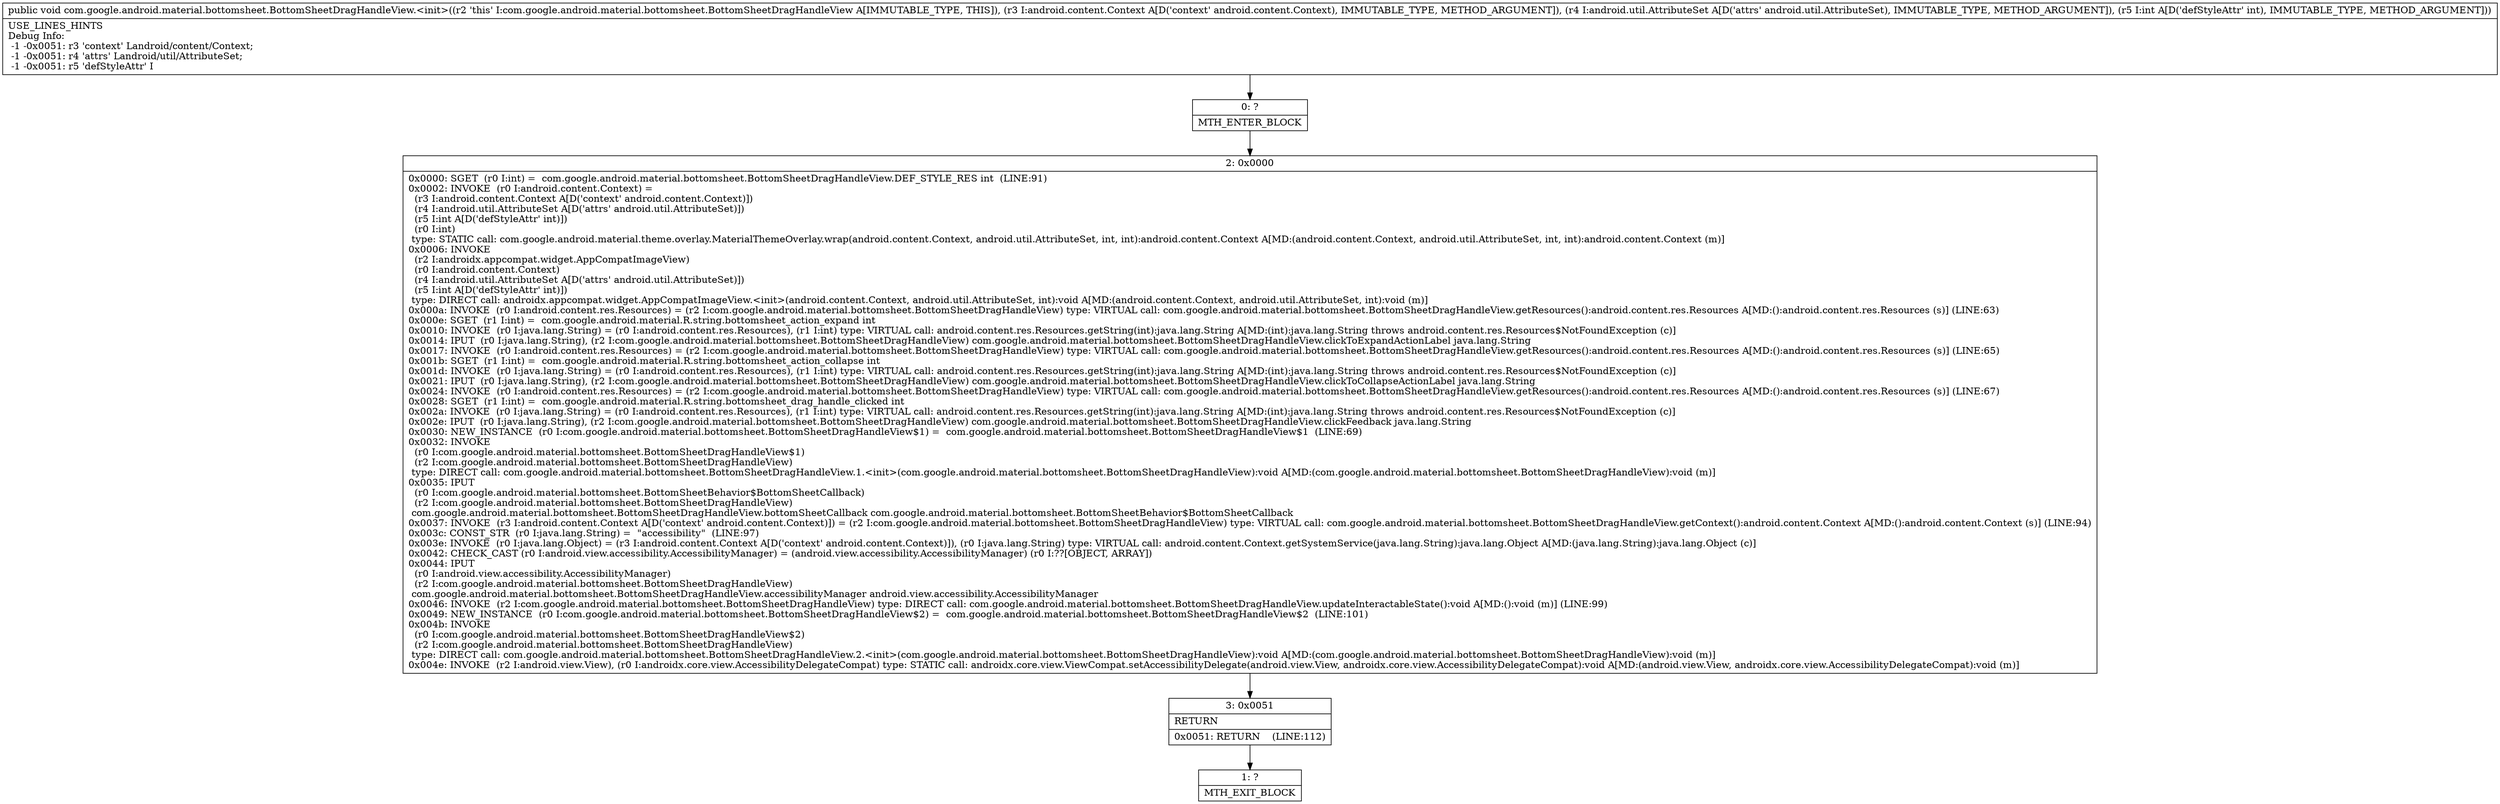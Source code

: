 digraph "CFG forcom.google.android.material.bottomsheet.BottomSheetDragHandleView.\<init\>(Landroid\/content\/Context;Landroid\/util\/AttributeSet;I)V" {
Node_0 [shape=record,label="{0\:\ ?|MTH_ENTER_BLOCK\l}"];
Node_2 [shape=record,label="{2\:\ 0x0000|0x0000: SGET  (r0 I:int) =  com.google.android.material.bottomsheet.BottomSheetDragHandleView.DEF_STYLE_RES int  (LINE:91)\l0x0002: INVOKE  (r0 I:android.content.Context) = \l  (r3 I:android.content.Context A[D('context' android.content.Context)])\l  (r4 I:android.util.AttributeSet A[D('attrs' android.util.AttributeSet)])\l  (r5 I:int A[D('defStyleAttr' int)])\l  (r0 I:int)\l type: STATIC call: com.google.android.material.theme.overlay.MaterialThemeOverlay.wrap(android.content.Context, android.util.AttributeSet, int, int):android.content.Context A[MD:(android.content.Context, android.util.AttributeSet, int, int):android.content.Context (m)]\l0x0006: INVOKE  \l  (r2 I:androidx.appcompat.widget.AppCompatImageView)\l  (r0 I:android.content.Context)\l  (r4 I:android.util.AttributeSet A[D('attrs' android.util.AttributeSet)])\l  (r5 I:int A[D('defStyleAttr' int)])\l type: DIRECT call: androidx.appcompat.widget.AppCompatImageView.\<init\>(android.content.Context, android.util.AttributeSet, int):void A[MD:(android.content.Context, android.util.AttributeSet, int):void (m)]\l0x000a: INVOKE  (r0 I:android.content.res.Resources) = (r2 I:com.google.android.material.bottomsheet.BottomSheetDragHandleView) type: VIRTUAL call: com.google.android.material.bottomsheet.BottomSheetDragHandleView.getResources():android.content.res.Resources A[MD:():android.content.res.Resources (s)] (LINE:63)\l0x000e: SGET  (r1 I:int) =  com.google.android.material.R.string.bottomsheet_action_expand int \l0x0010: INVOKE  (r0 I:java.lang.String) = (r0 I:android.content.res.Resources), (r1 I:int) type: VIRTUAL call: android.content.res.Resources.getString(int):java.lang.String A[MD:(int):java.lang.String throws android.content.res.Resources$NotFoundException (c)]\l0x0014: IPUT  (r0 I:java.lang.String), (r2 I:com.google.android.material.bottomsheet.BottomSheetDragHandleView) com.google.android.material.bottomsheet.BottomSheetDragHandleView.clickToExpandActionLabel java.lang.String \l0x0017: INVOKE  (r0 I:android.content.res.Resources) = (r2 I:com.google.android.material.bottomsheet.BottomSheetDragHandleView) type: VIRTUAL call: com.google.android.material.bottomsheet.BottomSheetDragHandleView.getResources():android.content.res.Resources A[MD:():android.content.res.Resources (s)] (LINE:65)\l0x001b: SGET  (r1 I:int) =  com.google.android.material.R.string.bottomsheet_action_collapse int \l0x001d: INVOKE  (r0 I:java.lang.String) = (r0 I:android.content.res.Resources), (r1 I:int) type: VIRTUAL call: android.content.res.Resources.getString(int):java.lang.String A[MD:(int):java.lang.String throws android.content.res.Resources$NotFoundException (c)]\l0x0021: IPUT  (r0 I:java.lang.String), (r2 I:com.google.android.material.bottomsheet.BottomSheetDragHandleView) com.google.android.material.bottomsheet.BottomSheetDragHandleView.clickToCollapseActionLabel java.lang.String \l0x0024: INVOKE  (r0 I:android.content.res.Resources) = (r2 I:com.google.android.material.bottomsheet.BottomSheetDragHandleView) type: VIRTUAL call: com.google.android.material.bottomsheet.BottomSheetDragHandleView.getResources():android.content.res.Resources A[MD:():android.content.res.Resources (s)] (LINE:67)\l0x0028: SGET  (r1 I:int) =  com.google.android.material.R.string.bottomsheet_drag_handle_clicked int \l0x002a: INVOKE  (r0 I:java.lang.String) = (r0 I:android.content.res.Resources), (r1 I:int) type: VIRTUAL call: android.content.res.Resources.getString(int):java.lang.String A[MD:(int):java.lang.String throws android.content.res.Resources$NotFoundException (c)]\l0x002e: IPUT  (r0 I:java.lang.String), (r2 I:com.google.android.material.bottomsheet.BottomSheetDragHandleView) com.google.android.material.bottomsheet.BottomSheetDragHandleView.clickFeedback java.lang.String \l0x0030: NEW_INSTANCE  (r0 I:com.google.android.material.bottomsheet.BottomSheetDragHandleView$1) =  com.google.android.material.bottomsheet.BottomSheetDragHandleView$1  (LINE:69)\l0x0032: INVOKE  \l  (r0 I:com.google.android.material.bottomsheet.BottomSheetDragHandleView$1)\l  (r2 I:com.google.android.material.bottomsheet.BottomSheetDragHandleView)\l type: DIRECT call: com.google.android.material.bottomsheet.BottomSheetDragHandleView.1.\<init\>(com.google.android.material.bottomsheet.BottomSheetDragHandleView):void A[MD:(com.google.android.material.bottomsheet.BottomSheetDragHandleView):void (m)]\l0x0035: IPUT  \l  (r0 I:com.google.android.material.bottomsheet.BottomSheetBehavior$BottomSheetCallback)\l  (r2 I:com.google.android.material.bottomsheet.BottomSheetDragHandleView)\l com.google.android.material.bottomsheet.BottomSheetDragHandleView.bottomSheetCallback com.google.android.material.bottomsheet.BottomSheetBehavior$BottomSheetCallback \l0x0037: INVOKE  (r3 I:android.content.Context A[D('context' android.content.Context)]) = (r2 I:com.google.android.material.bottomsheet.BottomSheetDragHandleView) type: VIRTUAL call: com.google.android.material.bottomsheet.BottomSheetDragHandleView.getContext():android.content.Context A[MD:():android.content.Context (s)] (LINE:94)\l0x003c: CONST_STR  (r0 I:java.lang.String) =  \"accessibility\"  (LINE:97)\l0x003e: INVOKE  (r0 I:java.lang.Object) = (r3 I:android.content.Context A[D('context' android.content.Context)]), (r0 I:java.lang.String) type: VIRTUAL call: android.content.Context.getSystemService(java.lang.String):java.lang.Object A[MD:(java.lang.String):java.lang.Object (c)]\l0x0042: CHECK_CAST (r0 I:android.view.accessibility.AccessibilityManager) = (android.view.accessibility.AccessibilityManager) (r0 I:??[OBJECT, ARRAY]) \l0x0044: IPUT  \l  (r0 I:android.view.accessibility.AccessibilityManager)\l  (r2 I:com.google.android.material.bottomsheet.BottomSheetDragHandleView)\l com.google.android.material.bottomsheet.BottomSheetDragHandleView.accessibilityManager android.view.accessibility.AccessibilityManager \l0x0046: INVOKE  (r2 I:com.google.android.material.bottomsheet.BottomSheetDragHandleView) type: DIRECT call: com.google.android.material.bottomsheet.BottomSheetDragHandleView.updateInteractableState():void A[MD:():void (m)] (LINE:99)\l0x0049: NEW_INSTANCE  (r0 I:com.google.android.material.bottomsheet.BottomSheetDragHandleView$2) =  com.google.android.material.bottomsheet.BottomSheetDragHandleView$2  (LINE:101)\l0x004b: INVOKE  \l  (r0 I:com.google.android.material.bottomsheet.BottomSheetDragHandleView$2)\l  (r2 I:com.google.android.material.bottomsheet.BottomSheetDragHandleView)\l type: DIRECT call: com.google.android.material.bottomsheet.BottomSheetDragHandleView.2.\<init\>(com.google.android.material.bottomsheet.BottomSheetDragHandleView):void A[MD:(com.google.android.material.bottomsheet.BottomSheetDragHandleView):void (m)]\l0x004e: INVOKE  (r2 I:android.view.View), (r0 I:androidx.core.view.AccessibilityDelegateCompat) type: STATIC call: androidx.core.view.ViewCompat.setAccessibilityDelegate(android.view.View, androidx.core.view.AccessibilityDelegateCompat):void A[MD:(android.view.View, androidx.core.view.AccessibilityDelegateCompat):void (m)]\l}"];
Node_3 [shape=record,label="{3\:\ 0x0051|RETURN\l|0x0051: RETURN    (LINE:112)\l}"];
Node_1 [shape=record,label="{1\:\ ?|MTH_EXIT_BLOCK\l}"];
MethodNode[shape=record,label="{public void com.google.android.material.bottomsheet.BottomSheetDragHandleView.\<init\>((r2 'this' I:com.google.android.material.bottomsheet.BottomSheetDragHandleView A[IMMUTABLE_TYPE, THIS]), (r3 I:android.content.Context A[D('context' android.content.Context), IMMUTABLE_TYPE, METHOD_ARGUMENT]), (r4 I:android.util.AttributeSet A[D('attrs' android.util.AttributeSet), IMMUTABLE_TYPE, METHOD_ARGUMENT]), (r5 I:int A[D('defStyleAttr' int), IMMUTABLE_TYPE, METHOD_ARGUMENT]))  | USE_LINES_HINTS\lDebug Info:\l  \-1 \-0x0051: r3 'context' Landroid\/content\/Context;\l  \-1 \-0x0051: r4 'attrs' Landroid\/util\/AttributeSet;\l  \-1 \-0x0051: r5 'defStyleAttr' I\l}"];
MethodNode -> Node_0;Node_0 -> Node_2;
Node_2 -> Node_3;
Node_3 -> Node_1;
}

